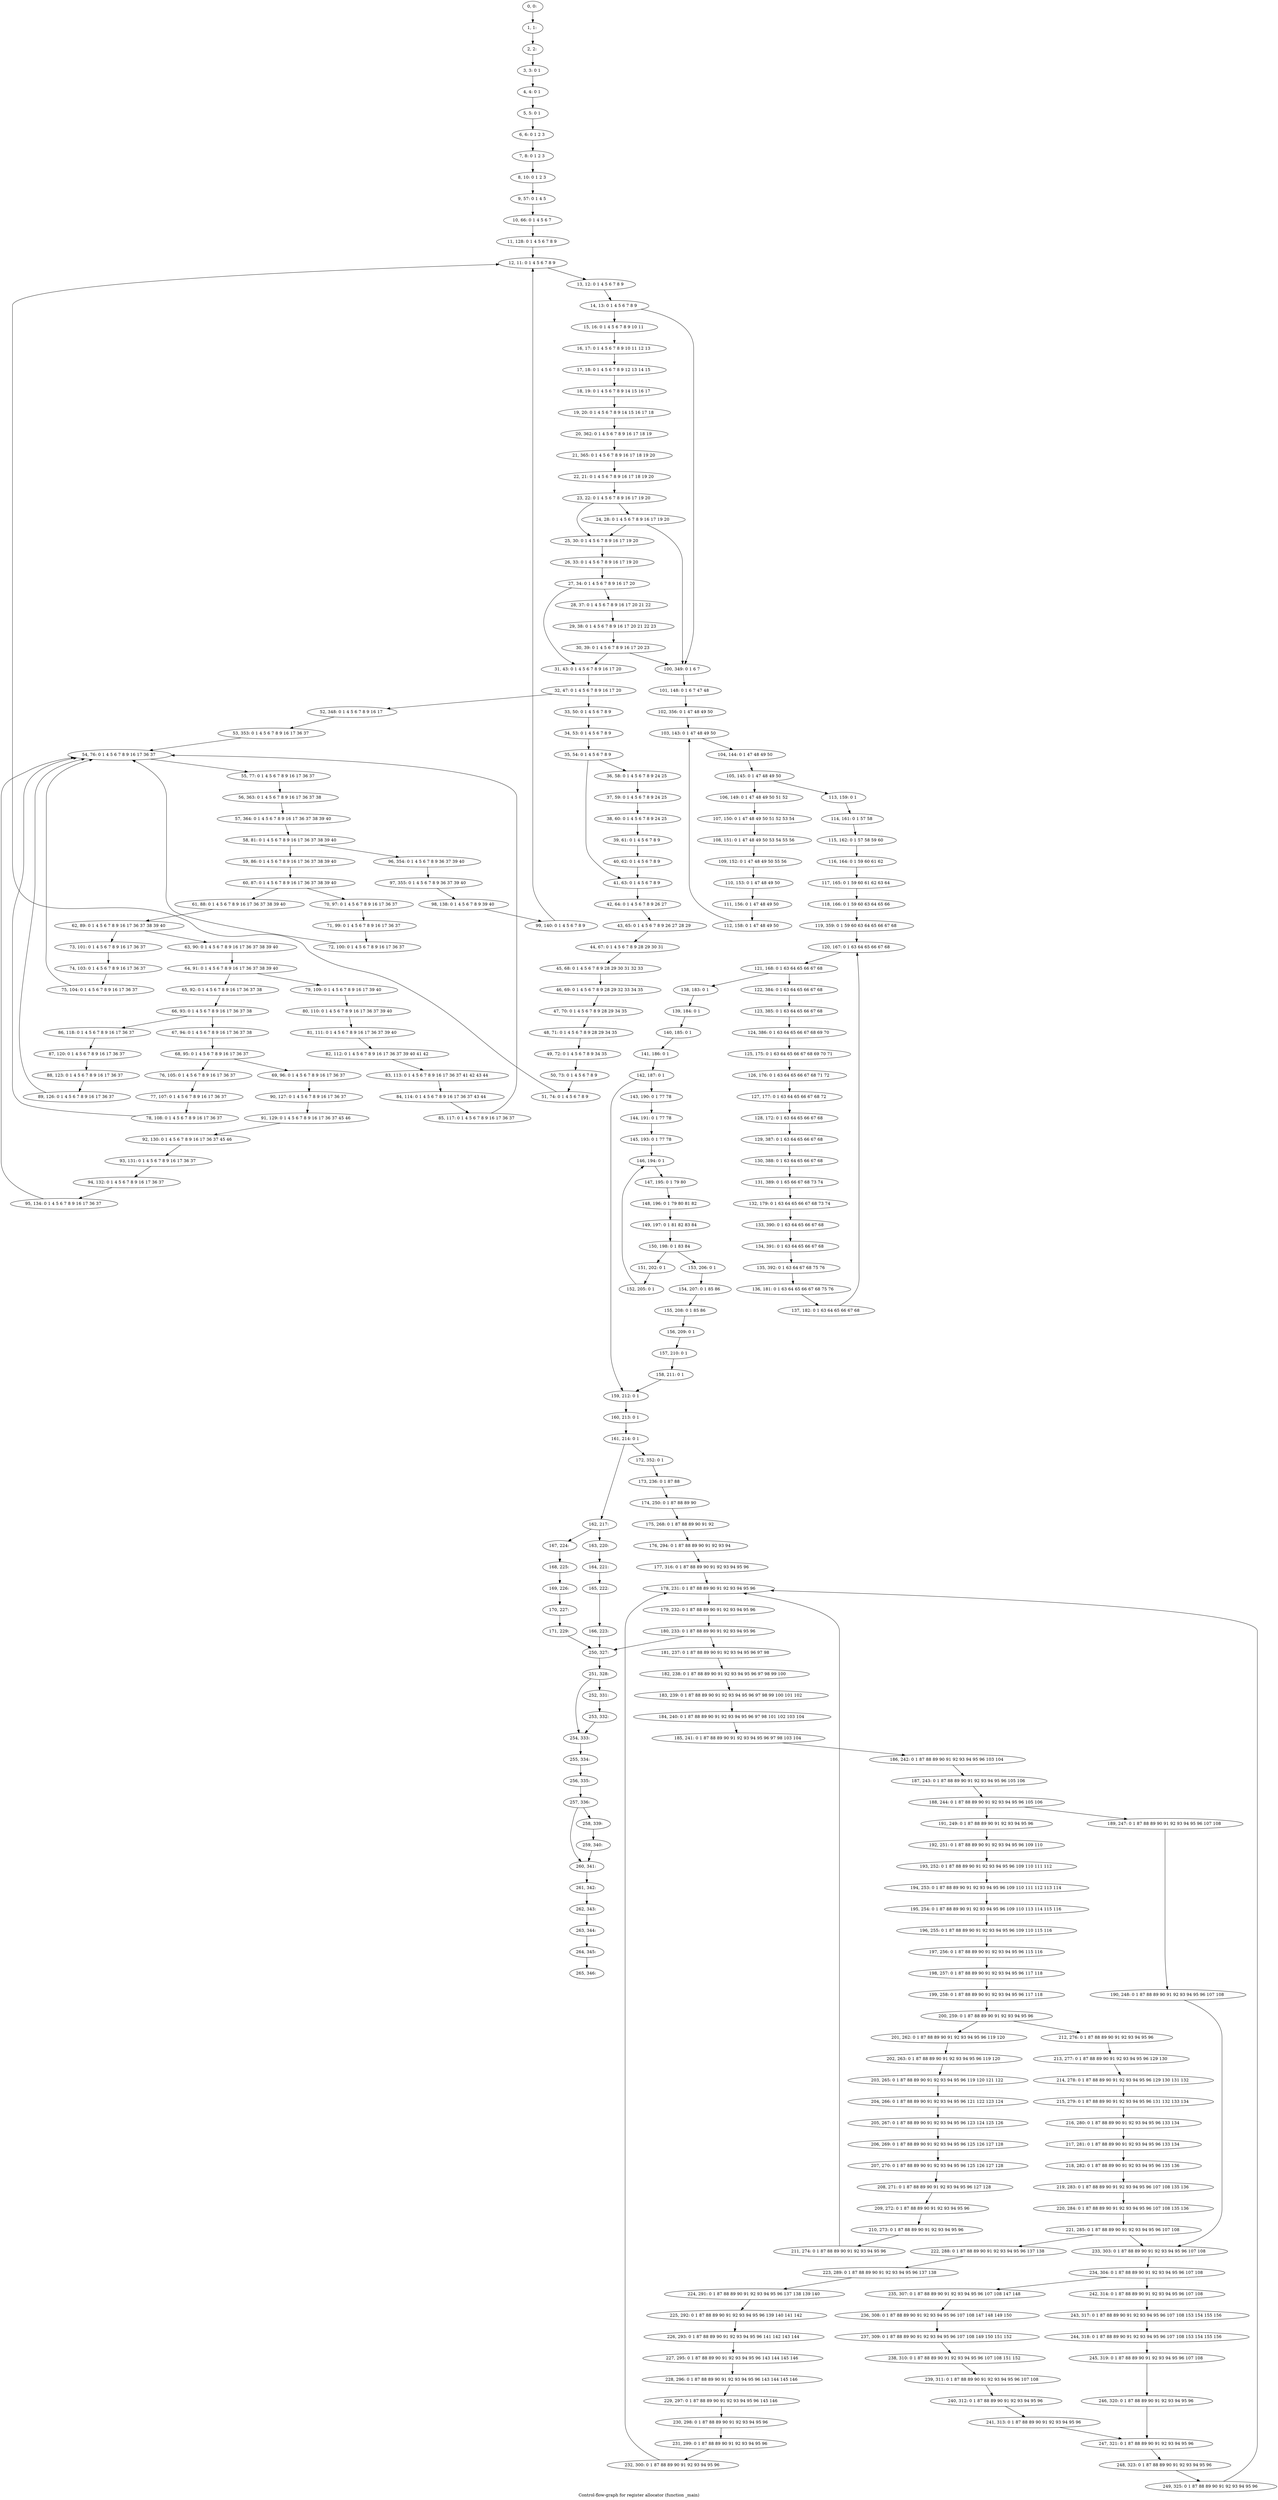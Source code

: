 digraph G {
graph [label="Control-flow-graph for register allocator (function _main)"]
0[label="0, 0: "];
1[label="1, 1: "];
2[label="2, 2: "];
3[label="3, 3: 0 1 "];
4[label="4, 4: 0 1 "];
5[label="5, 5: 0 1 "];
6[label="6, 6: 0 1 2 3 "];
7[label="7, 8: 0 1 2 3 "];
8[label="8, 10: 0 1 2 3 "];
9[label="9, 57: 0 1 4 5 "];
10[label="10, 66: 0 1 4 5 6 7 "];
11[label="11, 128: 0 1 4 5 6 7 8 9 "];
12[label="12, 11: 0 1 4 5 6 7 8 9 "];
13[label="13, 12: 0 1 4 5 6 7 8 9 "];
14[label="14, 13: 0 1 4 5 6 7 8 9 "];
15[label="15, 16: 0 1 4 5 6 7 8 9 10 11 "];
16[label="16, 17: 0 1 4 5 6 7 8 9 10 11 12 13 "];
17[label="17, 18: 0 1 4 5 6 7 8 9 12 13 14 15 "];
18[label="18, 19: 0 1 4 5 6 7 8 9 14 15 16 17 "];
19[label="19, 20: 0 1 4 5 6 7 8 9 14 15 16 17 18 "];
20[label="20, 362: 0 1 4 5 6 7 8 9 16 17 18 19 "];
21[label="21, 365: 0 1 4 5 6 7 8 9 16 17 18 19 20 "];
22[label="22, 21: 0 1 4 5 6 7 8 9 16 17 18 19 20 "];
23[label="23, 22: 0 1 4 5 6 7 8 9 16 17 19 20 "];
24[label="24, 28: 0 1 4 5 6 7 8 9 16 17 19 20 "];
25[label="25, 30: 0 1 4 5 6 7 8 9 16 17 19 20 "];
26[label="26, 33: 0 1 4 5 6 7 8 9 16 17 19 20 "];
27[label="27, 34: 0 1 4 5 6 7 8 9 16 17 20 "];
28[label="28, 37: 0 1 4 5 6 7 8 9 16 17 20 21 22 "];
29[label="29, 38: 0 1 4 5 6 7 8 9 16 17 20 21 22 23 "];
30[label="30, 39: 0 1 4 5 6 7 8 9 16 17 20 23 "];
31[label="31, 43: 0 1 4 5 6 7 8 9 16 17 20 "];
32[label="32, 47: 0 1 4 5 6 7 8 9 16 17 20 "];
33[label="33, 50: 0 1 4 5 6 7 8 9 "];
34[label="34, 53: 0 1 4 5 6 7 8 9 "];
35[label="35, 54: 0 1 4 5 6 7 8 9 "];
36[label="36, 58: 0 1 4 5 6 7 8 9 24 25 "];
37[label="37, 59: 0 1 4 5 6 7 8 9 24 25 "];
38[label="38, 60: 0 1 4 5 6 7 8 9 24 25 "];
39[label="39, 61: 0 1 4 5 6 7 8 9 "];
40[label="40, 62: 0 1 4 5 6 7 8 9 "];
41[label="41, 63: 0 1 4 5 6 7 8 9 "];
42[label="42, 64: 0 1 4 5 6 7 8 9 26 27 "];
43[label="43, 65: 0 1 4 5 6 7 8 9 26 27 28 29 "];
44[label="44, 67: 0 1 4 5 6 7 8 9 28 29 30 31 "];
45[label="45, 68: 0 1 4 5 6 7 8 9 28 29 30 31 32 33 "];
46[label="46, 69: 0 1 4 5 6 7 8 9 28 29 32 33 34 35 "];
47[label="47, 70: 0 1 4 5 6 7 8 9 28 29 34 35 "];
48[label="48, 71: 0 1 4 5 6 7 8 9 28 29 34 35 "];
49[label="49, 72: 0 1 4 5 6 7 8 9 34 35 "];
50[label="50, 73: 0 1 4 5 6 7 8 9 "];
51[label="51, 74: 0 1 4 5 6 7 8 9 "];
52[label="52, 348: 0 1 4 5 6 7 8 9 16 17 "];
53[label="53, 353: 0 1 4 5 6 7 8 9 16 17 36 37 "];
54[label="54, 76: 0 1 4 5 6 7 8 9 16 17 36 37 "];
55[label="55, 77: 0 1 4 5 6 7 8 9 16 17 36 37 "];
56[label="56, 363: 0 1 4 5 6 7 8 9 16 17 36 37 38 "];
57[label="57, 364: 0 1 4 5 6 7 8 9 16 17 36 37 38 39 40 "];
58[label="58, 81: 0 1 4 5 6 7 8 9 16 17 36 37 38 39 40 "];
59[label="59, 86: 0 1 4 5 6 7 8 9 16 17 36 37 38 39 40 "];
60[label="60, 87: 0 1 4 5 6 7 8 9 16 17 36 37 38 39 40 "];
61[label="61, 88: 0 1 4 5 6 7 8 9 16 17 36 37 38 39 40 "];
62[label="62, 89: 0 1 4 5 6 7 8 9 16 17 36 37 38 39 40 "];
63[label="63, 90: 0 1 4 5 6 7 8 9 16 17 36 37 38 39 40 "];
64[label="64, 91: 0 1 4 5 6 7 8 9 16 17 36 37 38 39 40 "];
65[label="65, 92: 0 1 4 5 6 7 8 9 16 17 36 37 38 "];
66[label="66, 93: 0 1 4 5 6 7 8 9 16 17 36 37 38 "];
67[label="67, 94: 0 1 4 5 6 7 8 9 16 17 36 37 38 "];
68[label="68, 95: 0 1 4 5 6 7 8 9 16 17 36 37 "];
69[label="69, 96: 0 1 4 5 6 7 8 9 16 17 36 37 "];
70[label="70, 97: 0 1 4 5 6 7 8 9 16 17 36 37 "];
71[label="71, 99: 0 1 4 5 6 7 8 9 16 17 36 37 "];
72[label="72, 100: 0 1 4 5 6 7 8 9 16 17 36 37 "];
73[label="73, 101: 0 1 4 5 6 7 8 9 16 17 36 37 "];
74[label="74, 103: 0 1 4 5 6 7 8 9 16 17 36 37 "];
75[label="75, 104: 0 1 4 5 6 7 8 9 16 17 36 37 "];
76[label="76, 105: 0 1 4 5 6 7 8 9 16 17 36 37 "];
77[label="77, 107: 0 1 4 5 6 7 8 9 16 17 36 37 "];
78[label="78, 108: 0 1 4 5 6 7 8 9 16 17 36 37 "];
79[label="79, 109: 0 1 4 5 6 7 8 9 16 17 39 40 "];
80[label="80, 110: 0 1 4 5 6 7 8 9 16 17 36 37 39 40 "];
81[label="81, 111: 0 1 4 5 6 7 8 9 16 17 36 37 39 40 "];
82[label="82, 112: 0 1 4 5 6 7 8 9 16 17 36 37 39 40 41 42 "];
83[label="83, 113: 0 1 4 5 6 7 8 9 16 17 36 37 41 42 43 44 "];
84[label="84, 114: 0 1 4 5 6 7 8 9 16 17 36 37 43 44 "];
85[label="85, 117: 0 1 4 5 6 7 8 9 16 17 36 37 "];
86[label="86, 118: 0 1 4 5 6 7 8 9 16 17 36 37 "];
87[label="87, 120: 0 1 4 5 6 7 8 9 16 17 36 37 "];
88[label="88, 123: 0 1 4 5 6 7 8 9 16 17 36 37 "];
89[label="89, 126: 0 1 4 5 6 7 8 9 16 17 36 37 "];
90[label="90, 127: 0 1 4 5 6 7 8 9 16 17 36 37 "];
91[label="91, 129: 0 1 4 5 6 7 8 9 16 17 36 37 45 46 "];
92[label="92, 130: 0 1 4 5 6 7 8 9 16 17 36 37 45 46 "];
93[label="93, 131: 0 1 4 5 6 7 8 9 16 17 36 37 "];
94[label="94, 132: 0 1 4 5 6 7 8 9 16 17 36 37 "];
95[label="95, 134: 0 1 4 5 6 7 8 9 16 17 36 37 "];
96[label="96, 354: 0 1 4 5 6 7 8 9 36 37 39 40 "];
97[label="97, 355: 0 1 4 5 6 7 8 9 36 37 39 40 "];
98[label="98, 138: 0 1 4 5 6 7 8 9 39 40 "];
99[label="99, 140: 0 1 4 5 6 7 8 9 "];
100[label="100, 349: 0 1 6 7 "];
101[label="101, 148: 0 1 6 7 47 48 "];
102[label="102, 356: 0 1 47 48 49 50 "];
103[label="103, 143: 0 1 47 48 49 50 "];
104[label="104, 144: 0 1 47 48 49 50 "];
105[label="105, 145: 0 1 47 48 49 50 "];
106[label="106, 149: 0 1 47 48 49 50 51 52 "];
107[label="107, 150: 0 1 47 48 49 50 51 52 53 54 "];
108[label="108, 151: 0 1 47 48 49 50 53 54 55 56 "];
109[label="109, 152: 0 1 47 48 49 50 55 56 "];
110[label="110, 153: 0 1 47 48 49 50 "];
111[label="111, 156: 0 1 47 48 49 50 "];
112[label="112, 158: 0 1 47 48 49 50 "];
113[label="113, 159: 0 1 "];
114[label="114, 161: 0 1 57 58 "];
115[label="115, 162: 0 1 57 58 59 60 "];
116[label="116, 164: 0 1 59 60 61 62 "];
117[label="117, 165: 0 1 59 60 61 62 63 64 "];
118[label="118, 166: 0 1 59 60 63 64 65 66 "];
119[label="119, 359: 0 1 59 60 63 64 65 66 67 68 "];
120[label="120, 167: 0 1 63 64 65 66 67 68 "];
121[label="121, 168: 0 1 63 64 65 66 67 68 "];
122[label="122, 384: 0 1 63 64 65 66 67 68 "];
123[label="123, 385: 0 1 63 64 65 66 67 68 "];
124[label="124, 386: 0 1 63 64 65 66 67 68 69 70 "];
125[label="125, 175: 0 1 63 64 65 66 67 68 69 70 71 "];
126[label="126, 176: 0 1 63 64 65 66 67 68 71 72 "];
127[label="127, 177: 0 1 63 64 65 66 67 68 72 "];
128[label="128, 172: 0 1 63 64 65 66 67 68 "];
129[label="129, 387: 0 1 63 64 65 66 67 68 "];
130[label="130, 388: 0 1 63 64 65 66 67 68 "];
131[label="131, 389: 0 1 65 66 67 68 73 74 "];
132[label="132, 179: 0 1 63 64 65 66 67 68 73 74 "];
133[label="133, 390: 0 1 63 64 65 66 67 68 "];
134[label="134, 391: 0 1 63 64 65 66 67 68 "];
135[label="135, 392: 0 1 63 64 67 68 75 76 "];
136[label="136, 181: 0 1 63 64 65 66 67 68 75 76 "];
137[label="137, 182: 0 1 63 64 65 66 67 68 "];
138[label="138, 183: 0 1 "];
139[label="139, 184: 0 1 "];
140[label="140, 185: 0 1 "];
141[label="141, 186: 0 1 "];
142[label="142, 187: 0 1 "];
143[label="143, 190: 0 1 77 78 "];
144[label="144, 191: 0 1 77 78 "];
145[label="145, 193: 0 1 77 78 "];
146[label="146, 194: 0 1 "];
147[label="147, 195: 0 1 79 80 "];
148[label="148, 196: 0 1 79 80 81 82 "];
149[label="149, 197: 0 1 81 82 83 84 "];
150[label="150, 198: 0 1 83 84 "];
151[label="151, 202: 0 1 "];
152[label="152, 205: 0 1 "];
153[label="153, 206: 0 1 "];
154[label="154, 207: 0 1 85 86 "];
155[label="155, 208: 0 1 85 86 "];
156[label="156, 209: 0 1 "];
157[label="157, 210: 0 1 "];
158[label="158, 211: 0 1 "];
159[label="159, 212: 0 1 "];
160[label="160, 213: 0 1 "];
161[label="161, 214: 0 1 "];
162[label="162, 217: "];
163[label="163, 220: "];
164[label="164, 221: "];
165[label="165, 222: "];
166[label="166, 223: "];
167[label="167, 224: "];
168[label="168, 225: "];
169[label="169, 226: "];
170[label="170, 227: "];
171[label="171, 229: "];
172[label="172, 352: 0 1 "];
173[label="173, 236: 0 1 87 88 "];
174[label="174, 250: 0 1 87 88 89 90 "];
175[label="175, 268: 0 1 87 88 89 90 91 92 "];
176[label="176, 294: 0 1 87 88 89 90 91 92 93 94 "];
177[label="177, 316: 0 1 87 88 89 90 91 92 93 94 95 96 "];
178[label="178, 231: 0 1 87 88 89 90 91 92 93 94 95 96 "];
179[label="179, 232: 0 1 87 88 89 90 91 92 93 94 95 96 "];
180[label="180, 233: 0 1 87 88 89 90 91 92 93 94 95 96 "];
181[label="181, 237: 0 1 87 88 89 90 91 92 93 94 95 96 97 98 "];
182[label="182, 238: 0 1 87 88 89 90 91 92 93 94 95 96 97 98 99 100 "];
183[label="183, 239: 0 1 87 88 89 90 91 92 93 94 95 96 97 98 99 100 101 102 "];
184[label="184, 240: 0 1 87 88 89 90 91 92 93 94 95 96 97 98 101 102 103 104 "];
185[label="185, 241: 0 1 87 88 89 90 91 92 93 94 95 96 97 98 103 104 "];
186[label="186, 242: 0 1 87 88 89 90 91 92 93 94 95 96 103 104 "];
187[label="187, 243: 0 1 87 88 89 90 91 92 93 94 95 96 105 106 "];
188[label="188, 244: 0 1 87 88 89 90 91 92 93 94 95 96 105 106 "];
189[label="189, 247: 0 1 87 88 89 90 91 92 93 94 95 96 107 108 "];
190[label="190, 248: 0 1 87 88 89 90 91 92 93 94 95 96 107 108 "];
191[label="191, 249: 0 1 87 88 89 90 91 92 93 94 95 96 "];
192[label="192, 251: 0 1 87 88 89 90 91 92 93 94 95 96 109 110 "];
193[label="193, 252: 0 1 87 88 89 90 91 92 93 94 95 96 109 110 111 112 "];
194[label="194, 253: 0 1 87 88 89 90 91 92 93 94 95 96 109 110 111 112 113 114 "];
195[label="195, 254: 0 1 87 88 89 90 91 92 93 94 95 96 109 110 113 114 115 116 "];
196[label="196, 255: 0 1 87 88 89 90 91 92 93 94 95 96 109 110 115 116 "];
197[label="197, 256: 0 1 87 88 89 90 91 92 93 94 95 96 115 116 "];
198[label="198, 257: 0 1 87 88 89 90 91 92 93 94 95 96 117 118 "];
199[label="199, 258: 0 1 87 88 89 90 91 92 93 94 95 96 117 118 "];
200[label="200, 259: 0 1 87 88 89 90 91 92 93 94 95 96 "];
201[label="201, 262: 0 1 87 88 89 90 91 92 93 94 95 96 119 120 "];
202[label="202, 263: 0 1 87 88 89 90 91 92 93 94 95 96 119 120 "];
203[label="203, 265: 0 1 87 88 89 90 91 92 93 94 95 96 119 120 121 122 "];
204[label="204, 266: 0 1 87 88 89 90 91 92 93 94 95 96 121 122 123 124 "];
205[label="205, 267: 0 1 87 88 89 90 91 92 93 94 95 96 123 124 125 126 "];
206[label="206, 269: 0 1 87 88 89 90 91 92 93 94 95 96 125 126 127 128 "];
207[label="207, 270: 0 1 87 88 89 90 91 92 93 94 95 96 125 126 127 128 "];
208[label="208, 271: 0 1 87 88 89 90 91 92 93 94 95 96 127 128 "];
209[label="209, 272: 0 1 87 88 89 90 91 92 93 94 95 96 "];
210[label="210, 273: 0 1 87 88 89 90 91 92 93 94 95 96 "];
211[label="211, 274: 0 1 87 88 89 90 91 92 93 94 95 96 "];
212[label="212, 276: 0 1 87 88 89 90 91 92 93 94 95 96 "];
213[label="213, 277: 0 1 87 88 89 90 91 92 93 94 95 96 129 130 "];
214[label="214, 278: 0 1 87 88 89 90 91 92 93 94 95 96 129 130 131 132 "];
215[label="215, 279: 0 1 87 88 89 90 91 92 93 94 95 96 131 132 133 134 "];
216[label="216, 280: 0 1 87 88 89 90 91 92 93 94 95 96 133 134 "];
217[label="217, 281: 0 1 87 88 89 90 91 92 93 94 95 96 133 134 "];
218[label="218, 282: 0 1 87 88 89 90 91 92 93 94 95 96 135 136 "];
219[label="219, 283: 0 1 87 88 89 90 91 92 93 94 95 96 107 108 135 136 "];
220[label="220, 284: 0 1 87 88 89 90 91 92 93 94 95 96 107 108 135 136 "];
221[label="221, 285: 0 1 87 88 89 90 91 92 93 94 95 96 107 108 "];
222[label="222, 288: 0 1 87 88 89 90 91 92 93 94 95 96 137 138 "];
223[label="223, 289: 0 1 87 88 89 90 91 92 93 94 95 96 137 138 "];
224[label="224, 291: 0 1 87 88 89 90 91 92 93 94 95 96 137 138 139 140 "];
225[label="225, 292: 0 1 87 88 89 90 91 92 93 94 95 96 139 140 141 142 "];
226[label="226, 293: 0 1 87 88 89 90 91 92 93 94 95 96 141 142 143 144 "];
227[label="227, 295: 0 1 87 88 89 90 91 92 93 94 95 96 143 144 145 146 "];
228[label="228, 296: 0 1 87 88 89 90 91 92 93 94 95 96 143 144 145 146 "];
229[label="229, 297: 0 1 87 88 89 90 91 92 93 94 95 96 145 146 "];
230[label="230, 298: 0 1 87 88 89 90 91 92 93 94 95 96 "];
231[label="231, 299: 0 1 87 88 89 90 91 92 93 94 95 96 "];
232[label="232, 300: 0 1 87 88 89 90 91 92 93 94 95 96 "];
233[label="233, 303: 0 1 87 88 89 90 91 92 93 94 95 96 107 108 "];
234[label="234, 304: 0 1 87 88 89 90 91 92 93 94 95 96 107 108 "];
235[label="235, 307: 0 1 87 88 89 90 91 92 93 94 95 96 107 108 147 148 "];
236[label="236, 308: 0 1 87 88 89 90 91 92 93 94 95 96 107 108 147 148 149 150 "];
237[label="237, 309: 0 1 87 88 89 90 91 92 93 94 95 96 107 108 149 150 151 152 "];
238[label="238, 310: 0 1 87 88 89 90 91 92 93 94 95 96 107 108 151 152 "];
239[label="239, 311: 0 1 87 88 89 90 91 92 93 94 95 96 107 108 "];
240[label="240, 312: 0 1 87 88 89 90 91 92 93 94 95 96 "];
241[label="241, 313: 0 1 87 88 89 90 91 92 93 94 95 96 "];
242[label="242, 314: 0 1 87 88 89 90 91 92 93 94 95 96 107 108 "];
243[label="243, 317: 0 1 87 88 89 90 91 92 93 94 95 96 107 108 153 154 155 156 "];
244[label="244, 318: 0 1 87 88 89 90 91 92 93 94 95 96 107 108 153 154 155 156 "];
245[label="245, 319: 0 1 87 88 89 90 91 92 93 94 95 96 107 108 "];
246[label="246, 320: 0 1 87 88 89 90 91 92 93 94 95 96 "];
247[label="247, 321: 0 1 87 88 89 90 91 92 93 94 95 96 "];
248[label="248, 323: 0 1 87 88 89 90 91 92 93 94 95 96 "];
249[label="249, 325: 0 1 87 88 89 90 91 92 93 94 95 96 "];
250[label="250, 327: "];
251[label="251, 328: "];
252[label="252, 331: "];
253[label="253, 332: "];
254[label="254, 333: "];
255[label="255, 334: "];
256[label="256, 335: "];
257[label="257, 336: "];
258[label="258, 339: "];
259[label="259, 340: "];
260[label="260, 341: "];
261[label="261, 342: "];
262[label="262, 343: "];
263[label="263, 344: "];
264[label="264, 345: "];
265[label="265, 346: "];
0->1 ;
1->2 ;
2->3 ;
3->4 ;
4->5 ;
5->6 ;
6->7 ;
7->8 ;
8->9 ;
9->10 ;
10->11 ;
11->12 ;
12->13 ;
13->14 ;
14->15 ;
14->100 ;
15->16 ;
16->17 ;
17->18 ;
18->19 ;
19->20 ;
20->21 ;
21->22 ;
22->23 ;
23->24 ;
23->25 ;
24->25 ;
24->100 ;
25->26 ;
26->27 ;
27->28 ;
27->31 ;
28->29 ;
29->30 ;
30->31 ;
30->100 ;
31->32 ;
32->33 ;
32->52 ;
33->34 ;
34->35 ;
35->36 ;
35->41 ;
36->37 ;
37->38 ;
38->39 ;
39->40 ;
40->41 ;
41->42 ;
42->43 ;
43->44 ;
44->45 ;
45->46 ;
46->47 ;
47->48 ;
48->49 ;
49->50 ;
50->51 ;
51->12 ;
52->53 ;
53->54 ;
54->55 ;
55->56 ;
56->57 ;
57->58 ;
58->59 ;
58->96 ;
59->60 ;
60->61 ;
60->70 ;
61->62 ;
62->63 ;
62->73 ;
63->64 ;
64->65 ;
64->79 ;
65->66 ;
66->67 ;
66->86 ;
67->68 ;
68->69 ;
68->76 ;
69->90 ;
70->71 ;
71->72 ;
72->54 ;
73->74 ;
74->75 ;
75->54 ;
76->77 ;
77->78 ;
78->54 ;
79->80 ;
80->81 ;
81->82 ;
82->83 ;
83->84 ;
84->85 ;
85->54 ;
86->87 ;
87->88 ;
88->89 ;
89->54 ;
90->91 ;
91->92 ;
92->93 ;
93->94 ;
94->95 ;
95->54 ;
96->97 ;
97->98 ;
98->99 ;
99->12 ;
100->101 ;
101->102 ;
102->103 ;
103->104 ;
104->105 ;
105->106 ;
105->113 ;
106->107 ;
107->108 ;
108->109 ;
109->110 ;
110->111 ;
111->112 ;
112->103 ;
113->114 ;
114->115 ;
115->116 ;
116->117 ;
117->118 ;
118->119 ;
119->120 ;
120->121 ;
121->122 ;
121->138 ;
122->123 ;
123->124 ;
124->125 ;
125->126 ;
126->127 ;
127->128 ;
128->129 ;
129->130 ;
130->131 ;
131->132 ;
132->133 ;
133->134 ;
134->135 ;
135->136 ;
136->137 ;
137->120 ;
138->139 ;
139->140 ;
140->141 ;
141->142 ;
142->143 ;
142->159 ;
143->144 ;
144->145 ;
145->146 ;
146->147 ;
147->148 ;
148->149 ;
149->150 ;
150->151 ;
150->153 ;
151->152 ;
152->146 ;
153->154 ;
154->155 ;
155->156 ;
156->157 ;
157->158 ;
158->159 ;
159->160 ;
160->161 ;
161->162 ;
161->172 ;
162->163 ;
162->167 ;
163->164 ;
164->165 ;
165->166 ;
166->250 ;
167->168 ;
168->169 ;
169->170 ;
170->171 ;
171->250 ;
172->173 ;
173->174 ;
174->175 ;
175->176 ;
176->177 ;
177->178 ;
178->179 ;
179->180 ;
180->181 ;
180->250 ;
181->182 ;
182->183 ;
183->184 ;
184->185 ;
185->186 ;
186->187 ;
187->188 ;
188->189 ;
188->191 ;
189->190 ;
190->233 ;
191->192 ;
192->193 ;
193->194 ;
194->195 ;
195->196 ;
196->197 ;
197->198 ;
198->199 ;
199->200 ;
200->201 ;
200->212 ;
201->202 ;
202->203 ;
203->204 ;
204->205 ;
205->206 ;
206->207 ;
207->208 ;
208->209 ;
209->210 ;
210->211 ;
211->178 ;
212->213 ;
213->214 ;
214->215 ;
215->216 ;
216->217 ;
217->218 ;
218->219 ;
219->220 ;
220->221 ;
221->222 ;
221->233 ;
222->223 ;
223->224 ;
224->225 ;
225->226 ;
226->227 ;
227->228 ;
228->229 ;
229->230 ;
230->231 ;
231->232 ;
232->178 ;
233->234 ;
234->235 ;
234->242 ;
235->236 ;
236->237 ;
237->238 ;
238->239 ;
239->240 ;
240->241 ;
241->247 ;
242->243 ;
243->244 ;
244->245 ;
245->246 ;
246->247 ;
247->248 ;
248->249 ;
249->178 ;
250->251 ;
251->252 ;
251->254 ;
252->253 ;
253->254 ;
254->255 ;
255->256 ;
256->257 ;
257->258 ;
257->260 ;
258->259 ;
259->260 ;
260->261 ;
261->262 ;
262->263 ;
263->264 ;
264->265 ;
}
